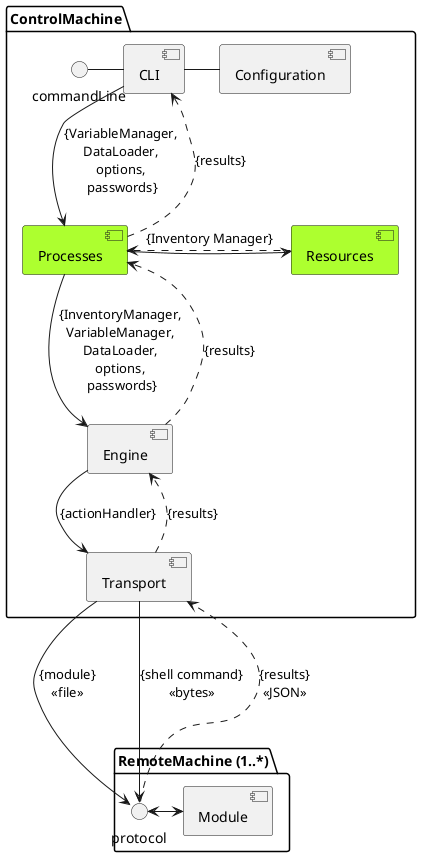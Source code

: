 @startuml
'skinparam backgroundcolor transparent

skinparam package {
    backgroundcolor transparent
}


package "ControlMachine" {

    commandLine - [CLI]
    [CLI] --> [Processes] : {VariableManager, \nDataLoader, \noptions, \npasswords}
    [Processes] ..> CLI : {results}
    [Processes] -> [Resources]
    [Processes] <. [Resources] : {Inventory Manager}

    [Processes] --> [Engine] : {InventoryManager, \nVariableManager, \nDataLoader, \noptions, \npasswords}
    [Engine] ..> Processes : {results}

    [Transport] .> [Engine] : {results}
    [Engine] --> [Transport] : {actionHandler}

    [CLI] - [Configuration]
}

 component [Resources] #GreenYellow
 component [Processes] #GreenYellow

package "RemoteMachine (1..*)" {

    protocol <-> [Module]

    [Transport] ---> protocol : {module}\n<<file>>
    [Transport] ---> protocol : {shell command}\n<<bytes>>
    protocol ...> [Transport] : {results}\n<<JSON>>
}

@enduml